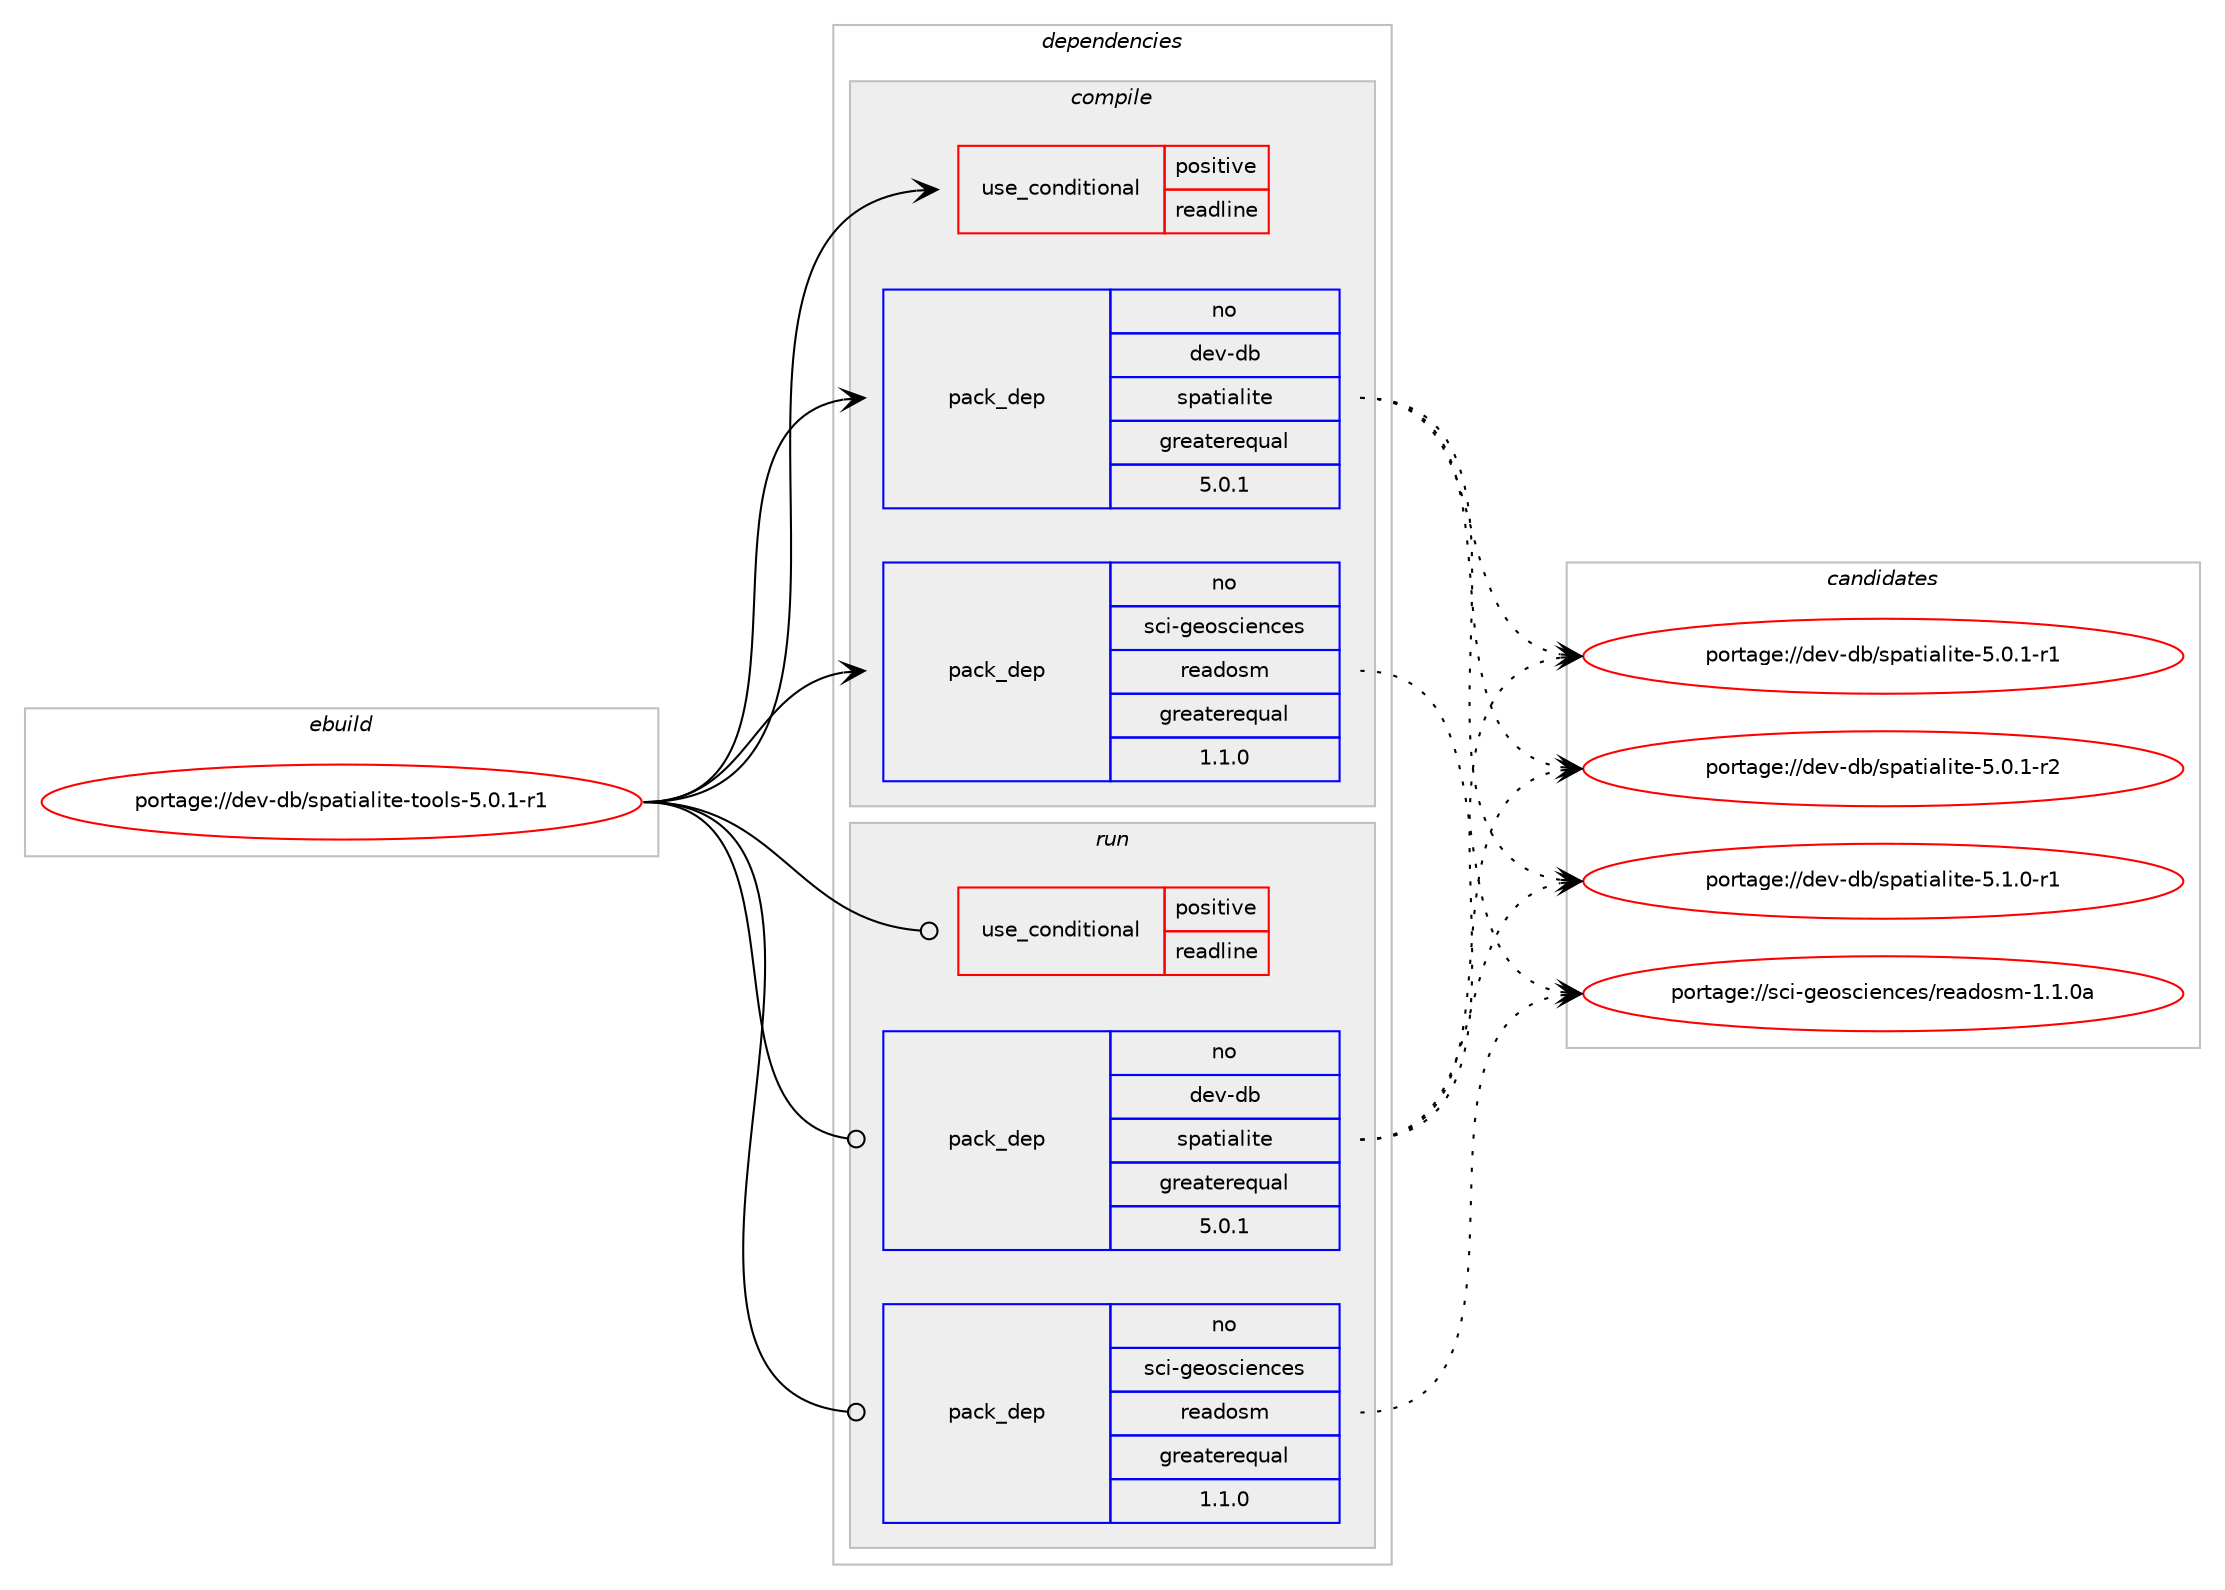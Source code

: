 digraph prolog {

# *************
# Graph options
# *************

newrank=true;
concentrate=true;
compound=true;
graph [rankdir=LR,fontname=Helvetica,fontsize=10,ranksep=1.5];#, ranksep=2.5, nodesep=0.2];
edge  [arrowhead=vee];
node  [fontname=Helvetica,fontsize=10];

# **********
# The ebuild
# **********

subgraph cluster_leftcol {
color=gray;
rank=same;
label=<<i>ebuild</i>>;
id [label="portage://dev-db/spatialite-tools-5.0.1-r1", color=red, width=4, href="../dev-db/spatialite-tools-5.0.1-r1.svg"];
}

# ****************
# The dependencies
# ****************

subgraph cluster_midcol {
color=gray;
label=<<i>dependencies</i>>;
subgraph cluster_compile {
fillcolor="#eeeeee";
style=filled;
label=<<i>compile</i>>;
subgraph cond18278 {
dependency32195 [label=<<TABLE BORDER="0" CELLBORDER="1" CELLSPACING="0" CELLPADDING="4"><TR><TD ROWSPAN="3" CELLPADDING="10">use_conditional</TD></TR><TR><TD>positive</TD></TR><TR><TD>readline</TD></TR></TABLE>>, shape=none, color=red];
# *** BEGIN UNKNOWN DEPENDENCY TYPE (TODO) ***
# dependency32195 -> package_dependency(portage://dev-db/spatialite-tools-5.0.1-r1,install,no,sys-libs,ncurses,none,[,,],any_same_slot,[])
# *** END UNKNOWN DEPENDENCY TYPE (TODO) ***

# *** BEGIN UNKNOWN DEPENDENCY TYPE (TODO) ***
# dependency32195 -> package_dependency(portage://dev-db/spatialite-tools-5.0.1-r1,install,no,sys-libs,readline,none,[,,],any_same_slot,[])
# *** END UNKNOWN DEPENDENCY TYPE (TODO) ***

}
id:e -> dependency32195:w [weight=20,style="solid",arrowhead="vee"];
subgraph pack13000 {
dependency32196 [label=<<TABLE BORDER="0" CELLBORDER="1" CELLSPACING="0" CELLPADDING="4" WIDTH="220"><TR><TD ROWSPAN="6" CELLPADDING="30">pack_dep</TD></TR><TR><TD WIDTH="110">no</TD></TR><TR><TD>dev-db</TD></TR><TR><TD>spatialite</TD></TR><TR><TD>greaterequal</TD></TR><TR><TD>5.0.1</TD></TR></TABLE>>, shape=none, color=blue];
}
id:e -> dependency32196:w [weight=20,style="solid",arrowhead="vee"];
# *** BEGIN UNKNOWN DEPENDENCY TYPE (TODO) ***
# id -> package_dependency(portage://dev-db/spatialite-tools-5.0.1-r1,install,no,dev-db,sqlite,none,[,,],[slot(3)],[use(enable(extensions),positive)])
# *** END UNKNOWN DEPENDENCY TYPE (TODO) ***

# *** BEGIN UNKNOWN DEPENDENCY TYPE (TODO) ***
# id -> package_dependency(portage://dev-db/spatialite-tools-5.0.1-r1,install,no,dev-libs,expat,none,[,,],[],[])
# *** END UNKNOWN DEPENDENCY TYPE (TODO) ***

# *** BEGIN UNKNOWN DEPENDENCY TYPE (TODO) ***
# id -> package_dependency(portage://dev-db/spatialite-tools-5.0.1-r1,install,no,dev-libs,libxml2,none,[,,],[],[])
# *** END UNKNOWN DEPENDENCY TYPE (TODO) ***

subgraph pack13001 {
dependency32197 [label=<<TABLE BORDER="0" CELLBORDER="1" CELLSPACING="0" CELLPADDING="4" WIDTH="220"><TR><TD ROWSPAN="6" CELLPADDING="30">pack_dep</TD></TR><TR><TD WIDTH="110">no</TD></TR><TR><TD>sci-geosciences</TD></TR><TR><TD>readosm</TD></TR><TR><TD>greaterequal</TD></TR><TR><TD>1.1.0</TD></TR></TABLE>>, shape=none, color=blue];
}
id:e -> dependency32197:w [weight=20,style="solid",arrowhead="vee"];
# *** BEGIN UNKNOWN DEPENDENCY TYPE (TODO) ***
# id -> package_dependency(portage://dev-db/spatialite-tools-5.0.1-r1,install,no,sci-libs,geos,none,[,,],[],[])
# *** END UNKNOWN DEPENDENCY TYPE (TODO) ***

# *** BEGIN UNKNOWN DEPENDENCY TYPE (TODO) ***
# id -> package_dependency(portage://dev-db/spatialite-tools-5.0.1-r1,install,no,sci-libs,proj,none,[,,],[],[])
# *** END UNKNOWN DEPENDENCY TYPE (TODO) ***

}
subgraph cluster_compileandrun {
fillcolor="#eeeeee";
style=filled;
label=<<i>compile and run</i>>;
}
subgraph cluster_run {
fillcolor="#eeeeee";
style=filled;
label=<<i>run</i>>;
subgraph cond18279 {
dependency32198 [label=<<TABLE BORDER="0" CELLBORDER="1" CELLSPACING="0" CELLPADDING="4"><TR><TD ROWSPAN="3" CELLPADDING="10">use_conditional</TD></TR><TR><TD>positive</TD></TR><TR><TD>readline</TD></TR></TABLE>>, shape=none, color=red];
# *** BEGIN UNKNOWN DEPENDENCY TYPE (TODO) ***
# dependency32198 -> package_dependency(portage://dev-db/spatialite-tools-5.0.1-r1,run,no,sys-libs,ncurses,none,[,,],any_same_slot,[])
# *** END UNKNOWN DEPENDENCY TYPE (TODO) ***

# *** BEGIN UNKNOWN DEPENDENCY TYPE (TODO) ***
# dependency32198 -> package_dependency(portage://dev-db/spatialite-tools-5.0.1-r1,run,no,sys-libs,readline,none,[,,],any_same_slot,[])
# *** END UNKNOWN DEPENDENCY TYPE (TODO) ***

}
id:e -> dependency32198:w [weight=20,style="solid",arrowhead="odot"];
subgraph pack13002 {
dependency32199 [label=<<TABLE BORDER="0" CELLBORDER="1" CELLSPACING="0" CELLPADDING="4" WIDTH="220"><TR><TD ROWSPAN="6" CELLPADDING="30">pack_dep</TD></TR><TR><TD WIDTH="110">no</TD></TR><TR><TD>dev-db</TD></TR><TR><TD>spatialite</TD></TR><TR><TD>greaterequal</TD></TR><TR><TD>5.0.1</TD></TR></TABLE>>, shape=none, color=blue];
}
id:e -> dependency32199:w [weight=20,style="solid",arrowhead="odot"];
# *** BEGIN UNKNOWN DEPENDENCY TYPE (TODO) ***
# id -> package_dependency(portage://dev-db/spatialite-tools-5.0.1-r1,run,no,dev-db,sqlite,none,[,,],[slot(3)],[use(enable(extensions),positive)])
# *** END UNKNOWN DEPENDENCY TYPE (TODO) ***

# *** BEGIN UNKNOWN DEPENDENCY TYPE (TODO) ***
# id -> package_dependency(portage://dev-db/spatialite-tools-5.0.1-r1,run,no,dev-libs,expat,none,[,,],[],[])
# *** END UNKNOWN DEPENDENCY TYPE (TODO) ***

# *** BEGIN UNKNOWN DEPENDENCY TYPE (TODO) ***
# id -> package_dependency(portage://dev-db/spatialite-tools-5.0.1-r1,run,no,dev-libs,libxml2,none,[,,],[],[])
# *** END UNKNOWN DEPENDENCY TYPE (TODO) ***

subgraph pack13003 {
dependency32200 [label=<<TABLE BORDER="0" CELLBORDER="1" CELLSPACING="0" CELLPADDING="4" WIDTH="220"><TR><TD ROWSPAN="6" CELLPADDING="30">pack_dep</TD></TR><TR><TD WIDTH="110">no</TD></TR><TR><TD>sci-geosciences</TD></TR><TR><TD>readosm</TD></TR><TR><TD>greaterequal</TD></TR><TR><TD>1.1.0</TD></TR></TABLE>>, shape=none, color=blue];
}
id:e -> dependency32200:w [weight=20,style="solid",arrowhead="odot"];
# *** BEGIN UNKNOWN DEPENDENCY TYPE (TODO) ***
# id -> package_dependency(portage://dev-db/spatialite-tools-5.0.1-r1,run,no,sci-libs,geos,none,[,,],[],[])
# *** END UNKNOWN DEPENDENCY TYPE (TODO) ***

# *** BEGIN UNKNOWN DEPENDENCY TYPE (TODO) ***
# id -> package_dependency(portage://dev-db/spatialite-tools-5.0.1-r1,run,no,sci-libs,proj,none,[,,],[],[])
# *** END UNKNOWN DEPENDENCY TYPE (TODO) ***

}
}

# **************
# The candidates
# **************

subgraph cluster_choices {
rank=same;
color=gray;
label=<<i>candidates</i>>;

subgraph choice13000 {
color=black;
nodesep=1;
choice10010111845100984711511297116105971081051161014553464846494511449 [label="portage://dev-db/spatialite-5.0.1-r1", color=red, width=4,href="../dev-db/spatialite-5.0.1-r1.svg"];
choice10010111845100984711511297116105971081051161014553464846494511450 [label="portage://dev-db/spatialite-5.0.1-r2", color=red, width=4,href="../dev-db/spatialite-5.0.1-r2.svg"];
choice10010111845100984711511297116105971081051161014553464946484511449 [label="portage://dev-db/spatialite-5.1.0-r1", color=red, width=4,href="../dev-db/spatialite-5.1.0-r1.svg"];
dependency32196:e -> choice10010111845100984711511297116105971081051161014553464846494511449:w [style=dotted,weight="100"];
dependency32196:e -> choice10010111845100984711511297116105971081051161014553464846494511450:w [style=dotted,weight="100"];
dependency32196:e -> choice10010111845100984711511297116105971081051161014553464946484511449:w [style=dotted,weight="100"];
}
subgraph choice13001 {
color=black;
nodesep=1;
choice11599105451031011111159910510111099101115471141019710011111510945494649464897 [label="portage://sci-geosciences/readosm-1.1.0a", color=red, width=4,href="../sci-geosciences/readosm-1.1.0a.svg"];
dependency32197:e -> choice11599105451031011111159910510111099101115471141019710011111510945494649464897:w [style=dotted,weight="100"];
}
subgraph choice13002 {
color=black;
nodesep=1;
choice10010111845100984711511297116105971081051161014553464846494511449 [label="portage://dev-db/spatialite-5.0.1-r1", color=red, width=4,href="../dev-db/spatialite-5.0.1-r1.svg"];
choice10010111845100984711511297116105971081051161014553464846494511450 [label="portage://dev-db/spatialite-5.0.1-r2", color=red, width=4,href="../dev-db/spatialite-5.0.1-r2.svg"];
choice10010111845100984711511297116105971081051161014553464946484511449 [label="portage://dev-db/spatialite-5.1.0-r1", color=red, width=4,href="../dev-db/spatialite-5.1.0-r1.svg"];
dependency32199:e -> choice10010111845100984711511297116105971081051161014553464846494511449:w [style=dotted,weight="100"];
dependency32199:e -> choice10010111845100984711511297116105971081051161014553464846494511450:w [style=dotted,weight="100"];
dependency32199:e -> choice10010111845100984711511297116105971081051161014553464946484511449:w [style=dotted,weight="100"];
}
subgraph choice13003 {
color=black;
nodesep=1;
choice11599105451031011111159910510111099101115471141019710011111510945494649464897 [label="portage://sci-geosciences/readosm-1.1.0a", color=red, width=4,href="../sci-geosciences/readosm-1.1.0a.svg"];
dependency32200:e -> choice11599105451031011111159910510111099101115471141019710011111510945494649464897:w [style=dotted,weight="100"];
}
}

}
